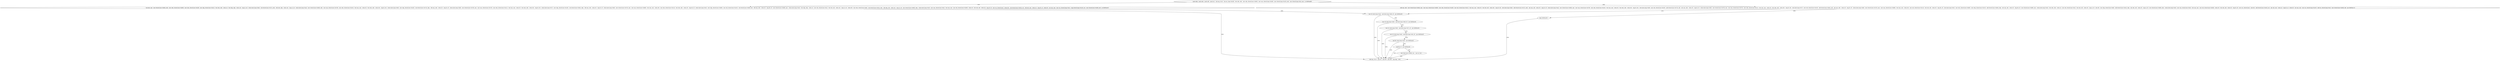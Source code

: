 digraph "func" {
"134539696" [label = "'push ebp', 'push ebx', 'push edi', 'push esi', 'sub esp, 0x14', 'lea esi, [esp+0x28]', 'test edx, edx', 'mov edx, dword [ecx+0x84]', 'mov eax, dword [esp+0x58]', 'mov dword [esp+0x10], edx', 'mov dword [esp+0xc], eax', 'js 0x804eaf9', " ]
"134540025" [label = "'sub edx, eax', 'mov dword [ecx+0x84], edx', 'mov edx, dword [ecx+0x80]', 'mov ebx, dword [esi+0x28]', 'mov ebp, dword [esi+0x2c]', 'test edx, edx', 'setns al', 'test ebp, ebp', 'setns ah', 'cmp al, ah', 'setne byte [esp+0xb]', 'sub dword [ecx+0x7c], ebx', 'sbb edx, ebp', 'setns ah', 'cmp al, ah', 'setne byte [esp+0xa]', 'mov dword [ecx+0x80], edx', 'mov eax, dword [ecx+0x78]', 'mov edx, dword [esi+0x24]', 'test eax, eax', 'setns bl', 'test edx, edx', 'setns bh', 'cmp bl, bh', 'setne byte [esp+0x9]', 'mov ebp, dword [esi+0x20]', 'sub dword [ecx+0x74], ebp', 'sbb eax, edx', 'setns dl', 'cmp bl, dl', 'setne byte [esp+0x8]', 'mov dword [ecx+0x78], eax', 'mov eax, dword [ecx+0x70]', 'mov edx, dword [esi+0x1c]', 'test eax, eax', 'setns bl', 'test edx, edx', 'setns bh', 'cmp bl, bh', 'setne byte [esp+0x7]', 'mov ebp, dword [esi+0x18]', 'sub dword [ecx+0x6c], ebp', 'sbb eax, edx', 'setns dl', 'cmp bl, dl', 'setne byte [esp+0x6]', 'mov dword [ecx+0x70], eax', 'mov eax, dword [ecx+0x68]', 'test eax, eax', 'setns dh', 'mov ebx, dword [esi+0x14]', 'test ebx, ebx', 'setns dl', 'cmp dh, dl', 'setne byte [esp+0x5]', 'mov ebp, dword [ecx+0x60]', 'mov edi, dword [esi+0x10]', 'sub dword [ecx+0x64], edi', 'sbb eax, ebx', 'setns bl', 'cmp dh, bl', 'mov dword [ecx+0x68], eax', 'setne byte [esp+0x4]', 'test ebp, ebp', 'setns al', 'mov edi, dword [esi+0xc]', 'test edi, edi', 'setns ah', 'cmp al, ah', 'setne dh', 'mov ebx, dword [esi+0x8]', 'sub dword [ecx+0x5c], ebx', 'sbb ebp, edi', 'setns ah', 'cmp al, ah', 'mov dword [ecx+0x60], ebp', 'setne byte [esp+0x3]', 'mov eax, dword [esi+0x4]', 'test eax, eax', 'mov edi, dword [ecx+0x58]', 'setns bl', 'test edi, edi', 'setns dl', 'cmp dl, bl', 'mov esi, dword [esi]', 'setne bh', 'sub dword [ecx+0x54], esi', 'sbb edi, eax', 'setns al', 'cmp dl, al', 'setne bl', 'xor eax, eax', 'mov esi, dword [esp+0xc]', 'cmp dword [esp+0x10], esi', 'mov dword [ecx+0x58], edi', 'jo 0x804ec4f', " ]
"134539733" [label = "'add eax, edx', 'mov dword [ecx+0x84], eax', 'mov eax, dword [ecx+0x80]', 'mov edx, dword [esi+0x28]', 'mov edi, dword [esi+0x2c]', 'test eax, eax', 'setns bl', 'test edi, edi', 'setns bh', 'cmp bl, bh', 'sete byte [esp+0xb]', 'add dword [ecx+0x7c], edx', 'adc eax, edi', 'setns dl', 'cmp bl, dl', 'setne byte [esp+0xa]', 'mov dword [ecx+0x80], eax', 'mov eax, dword [ecx+0x78]', 'mov edx, dword [esi+0x24]', 'test eax, eax', 'setns bl', 'test edx, edx', 'setns bh', 'cmp bl, bh', 'sete byte [esp+0x9]', 'mov edi, dword [esi+0x20]', 'add dword [ecx+0x74], edi', 'adc eax, edx', 'setns dl', 'cmp bl, dl', 'setne byte [esp+0x8]', 'mov dword [ecx+0x78], eax', 'mov eax, dword [ecx+0x70]', 'mov edx, dword [esi+0x1c]', 'test eax, eax', 'setns bl', 'test edx, edx', 'setns bh', 'cmp bl, bh', 'sete byte [esp+0x7]', 'mov edi, dword [esi+0x18]', 'add dword [ecx+0x6c], edi', 'adc eax, edx', 'setns dl', 'cmp bl, dl', 'setne byte [esp+0x6]', 'mov dword [ecx+0x70], eax', 'mov eax, dword [ecx+0x68]', 'test eax, eax', 'setns dh', 'mov edi, dword [esi+0x14]', 'test edi, edi', 'setns dl', 'cmp dh, dl', 'sete byte [esp+0x5]', 'mov ebx, dword [ecx+0x60]', 'mov ebp, dword [esi+0x10]', 'add dword [ecx+0x64], ebp', 'adc eax, edi', 'setns dl', 'cmp dh, dl', 'mov dword [ecx+0x68], eax', 'setne byte [esp+0x4]', 'test ebx, ebx', 'setns al', 'mov edi, dword [esi+0xc]', 'test edi, edi', 'setns dl', 'cmp al, dl', 'sete dh', 'mov ebp, dword [esi+0x8]', 'add dword [ecx+0x5c], ebp', 'adc ebx, edi', 'setns dl', 'cmp al, dl', 'mov dword [ecx+0x60], ebx', 'setne byte [esp+0x3]', 'mov eax, dword [esi+0x4]', 'test eax, eax', 'mov edi, dword [ecx+0x58]', 'setns dl', 'test edi, edi', 'setns bl', 'cmp bl, dl', 'mov esi, dword [esi]', 'sete bh', 'add dword [ecx+0x54], esi', 'adc edi, eax', 'setns al', 'cmp bl, al', 'setne bl', 'xor eax, eax', 'mov esi, dword [esp+0x10]', 'add esi, dword [esp+0xc]', 'mov dword [ecx+0x58], edi', 'jno 0x804ec14', " ]
"134540367" [label = "'add esp, 0x14', 'pop esi', 'pop edi', 'pop ebx', 'pop ebp', 'retn', " ]
"134540308" [label = "'mov dl, byte [esp+0xa]', 'and byte [esp+0xb], dl', 'jne 0x804ec4f', " ]
"134540020" [label = "'jmp 0x804ec4f', " ]
"134540318" [label = "'mov dl, byte [esp+0x8]', 'and byte [esp+0x9], dl', 'jne 0x804ec4f', " ]
"134540328" [label = "'mov dl, byte [esp+0x6]', 'and byte [esp+0x7], dl', 'jne 0x804ec4f', " ]
"134540338" [label = "'mov dl, byte [esp+0x4]', 'and byte [esp+0x5], dl', 'jne 0x804ec4f', " ]
"134540348" [label = "'and dh, byte [esp+0x3]', 'jne 0x804ec4f', " ]
"134540354" [label = "'and bh, bl', 'jne 0x804ec4f', " ]
"134540358" [label = "'mov byte [ecx+0x89], 0x1', 'mov al, 0x1', " ]
"134539696" -> "134540025" [ label = "CFG" ]
"134539696" -> "134539733" [ label = "CFG" ]
"134540025" -> "134540367" [ label = "CFG" ]
"134540025" -> "134540308" [ label = "CFG" ]
"134539733" -> "134540308" [ label = "CFG" ]
"134539733" -> "134540020" [ label = "CFG" ]
"134540308" -> "134540367" [ label = "CFG" ]
"134540308" -> "134540318" [ label = "CFG" ]
"134540020" -> "134540367" [ label = "CFG" ]
"134540318" -> "134540367" [ label = "CFG" ]
"134540318" -> "134540328" [ label = "CFG" ]
"134540328" -> "134540367" [ label = "CFG" ]
"134540328" -> "134540338" [ label = "CFG" ]
"134540338" -> "134540367" [ label = "CFG" ]
"134540338" -> "134540348" [ label = "CFG" ]
"134540348" -> "134540367" [ label = "CFG" ]
"134540348" -> "134540354" [ label = "CFG" ]
"134540354" -> "134540367" [ label = "CFG" ]
"134540354" -> "134540358" [ label = "CFG" ]
"134540358" -> "134540367" [ label = "CFG" ]
}
